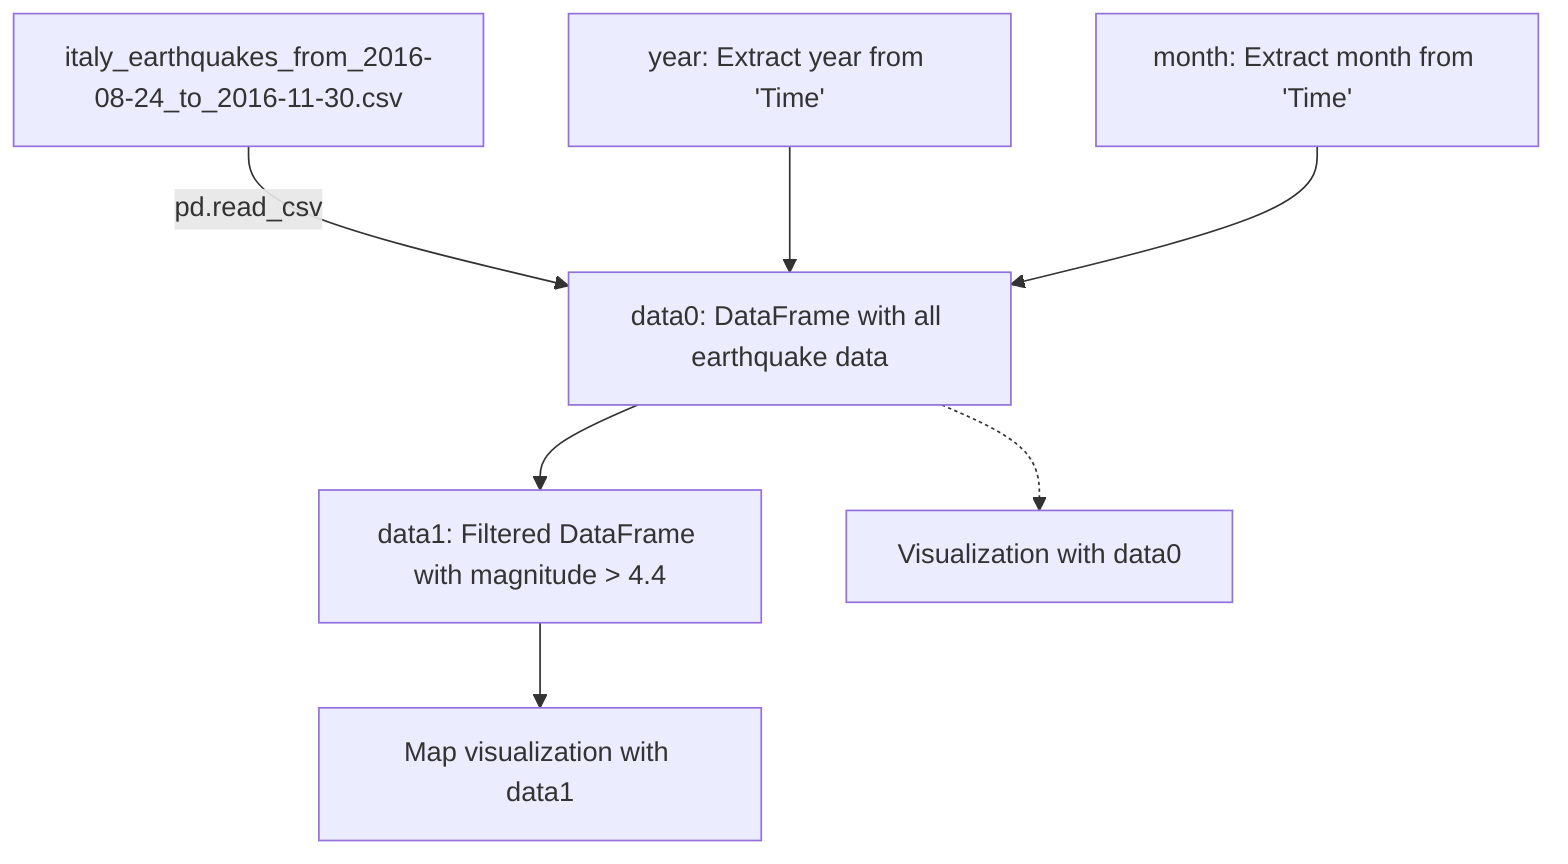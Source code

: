 flowchart TD
    %% This node represents the CSV data source for Italian earthquakes
    A["italy_earthquakes_from_2016-08-24_to_2016-11-30.csv"]
    
    %% This node represents loading data into a DataFrame
    B["data0: DataFrame with all earthquake data"]
    
    %% Nodes that represent data transformation extracting year and month
    C["year: Extract year from 'Time'"]
    D["month: Extract month from 'Time'"]
    
    %% This node filters earthquakes with a magnitude greater than 4.4
    E["data1: Filtered DataFrame with magnitude > 4.4"]
    
    %% Nodes that represent visualization, though not specified in detail, they consume the data
    F["Visualization with data0"]
    G["Map visualization with data1"]

    %% Data flow connections
    A -->|"pd.read_csv"| B
    B --> E
    B -.-> F
    C --> B
    D --> B
    E --> G